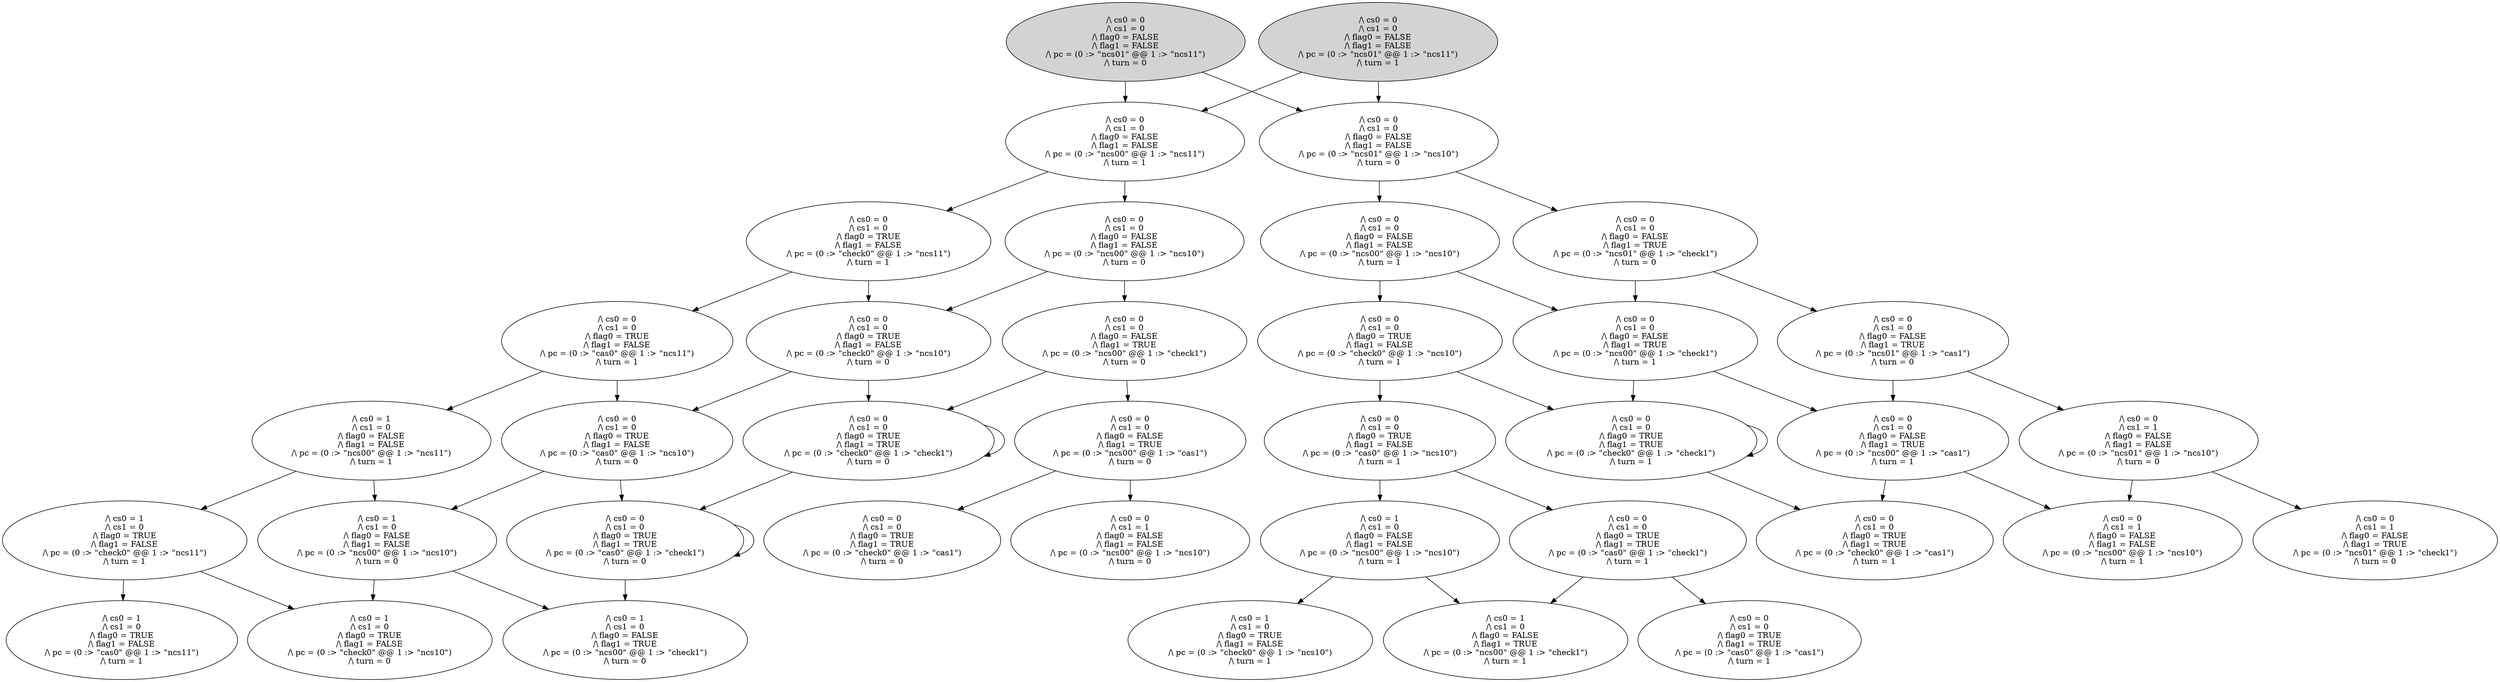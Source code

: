 strict digraph DiskGraph {
7875039515113529332 [style = filled] [label="/\\ cs0 = 0
/\\ cs1 = 0
/\\ flag0 = FALSE
/\\ flag1 = FALSE
/\\ pc = (0 :> \"ncs01\" @@ 1 :> \"ncs11\")
/\\ turn = 0"]
5443567654161384132 [style = filled] [label="/\\ cs0 = 0
/\\ cs1 = 0
/\\ flag0 = FALSE
/\\ flag1 = FALSE
/\\ pc = (0 :> \"ncs01\" @@ 1 :> \"ncs11\")
/\\ turn = 1"]
7875039515113529332 -> 7917929119564942678;
7917929119564942678 [label="/\\ cs0 = 0
/\\ cs1 = 0
/\\ flag0 = FALSE
/\\ flag1 = FALSE
/\\ pc = (0 :> \"ncs00\" @@ 1 :> \"ncs11\")
/\\ turn = 1"];
7875039515113529332 -> -465809376770650052;
-465809376770650052 [label="/\\ cs0 = 0
/\\ cs1 = 0
/\\ flag0 = FALSE
/\\ flag1 = FALSE
/\\ pc = (0 :> \"ncs01\" @@ 1 :> \"ncs10\")
/\\ turn = 0"];
7917929119564942678 -> -5862797677035758635;
-5862797677035758635 [label="/\\ cs0 = 0
/\\ cs1 = 0
/\\ flag0 = TRUE
/\\ flag1 = FALSE
/\\ pc = (0 :> \"check0\" @@ 1 :> \"ncs11\")
/\\ turn = 1"];
7917929119564942678 -> -2314760378725081170;
-2314760378725081170 [label="/\\ cs0 = 0
/\\ cs1 = 0
/\\ flag0 = FALSE
/\\ flag1 = FALSE
/\\ pc = (0 :> \"ncs00\" @@ 1 :> \"ncs10\")
/\\ turn = 0"];
-465809376770650052 -> -494554881094827362;
-494554881094827362 [label="/\\ cs0 = 0
/\\ cs1 = 0
/\\ flag0 = FALSE
/\\ flag1 = FALSE
/\\ pc = (0 :> \"ncs00\" @@ 1 :> \"ncs10\")
/\\ turn = 1"];
-465809376770650052 -> 8374578178865782440;
8374578178865782440 [label="/\\ cs0 = 0
/\\ cs1 = 0
/\\ flag0 = FALSE
/\\ flag1 = TRUE
/\\ pc = (0 :> \"ncs01\" @@ 1 :> \"check1\")
/\\ turn = 0"];
-5862797677035758635 -> -22508382702938342;
-22508382702938342 [label="/\\ cs0 = 0
/\\ cs1 = 0
/\\ flag0 = TRUE
/\\ flag1 = FALSE
/\\ pc = (0 :> \"cas0\" @@ 1 :> \"ncs11\")
/\\ turn = 1"];
-5862797677035758635 -> 2063030939203586349;
2063030939203586349 [label="/\\ cs0 = 0
/\\ cs1 = 0
/\\ flag0 = TRUE
/\\ flag1 = FALSE
/\\ pc = (0 :> \"check0\" @@ 1 :> \"ncs10\")
/\\ turn = 0"];
-2314760378725081170 -> 2063030939203586349;
-2314760378725081170 -> 6561233337089751572;
6561233337089751572 [label="/\\ cs0 = 0
/\\ cs1 = 0
/\\ flag0 = FALSE
/\\ flag1 = TRUE
/\\ pc = (0 :> \"ncs00\" @@ 1 :> \"check1\")
/\\ turn = 0"];
-494554881094827362 -> 4207477999765279773;
4207477999765279773 [label="/\\ cs0 = 0
/\\ cs1 = 0
/\\ flag0 = TRUE
/\\ flag1 = FALSE
/\\ pc = (0 :> \"check0\" @@ 1 :> \"ncs10\")
/\\ turn = 1"];
5443567654161384132 -> 7917929119564942678;
5443567654161384132 -> -465809376770650052;
-494554881094827362 -> 9064764953238857508;
9064764953238857508 [label="/\\ cs0 = 0
/\\ cs1 = 0
/\\ flag0 = FALSE
/\\ flag1 = TRUE
/\\ pc = (0 :> \"ncs00\" @@ 1 :> \"check1\")
/\\ turn = 1"];
8374578178865782440 -> 9064764953238857508;
-22508382702938342 -> -2580947442277683992;
-2580947442277683992 [label="/\\ cs0 = 1
/\\ cs1 = 0
/\\ flag0 = FALSE
/\\ flag1 = FALSE
/\\ pc = (0 :> \"ncs00\" @@ 1 :> \"ncs11\")
/\\ turn = 1"];
8374578178865782440 -> 7599092169107005729;
7599092169107005729 [label="/\\ cs0 = 0
/\\ cs1 = 0
/\\ flag0 = FALSE
/\\ flag1 = TRUE
/\\ pc = (0 :> \"ncs01\" @@ 1 :> \"cas1\")
/\\ turn = 0"];
6561233337089751572 -> 5258376022125435677;
5258376022125435677 [label="/\\ cs0 = 0
/\\ cs1 = 0
/\\ flag0 = TRUE
/\\ flag1 = TRUE
/\\ pc = (0 :> \"check0\" @@ 1 :> \"check1\")
/\\ turn = 0"];
6561233337089751572 -> 93531924523953627;
93531924523953627 [label="/\\ cs0 = 0
/\\ cs1 = 0
/\\ flag0 = FALSE
/\\ flag1 = TRUE
/\\ pc = (0 :> \"ncs00\" @@ 1 :> \"cas1\")
/\\ turn = 0"];
4207477999765279773 -> 7741924013295687890;
7741924013295687890 [label="/\\ cs0 = 0
/\\ cs1 = 0
/\\ flag0 = TRUE
/\\ flag1 = FALSE
/\\ pc = (0 :> \"cas0\" @@ 1 :> \"ncs10\")
/\\ turn = 1"];
4207477999765279773 -> 7942991186102240813;
7942991186102240813 [label="/\\ cs0 = 0
/\\ cs1 = 0
/\\ flag0 = TRUE
/\\ flag1 = TRUE
/\\ pc = (0 :> \"check0\" @@ 1 :> \"check1\")
/\\ turn = 1"];
9064764953238857508 -> 7942991186102240813;
9064764953238857508 -> 2850470209564815595;
2850470209564815595 [label="/\\ cs0 = 0
/\\ cs1 = 0
/\\ flag0 = FALSE
/\\ flag1 = TRUE
/\\ pc = (0 :> \"ncs00\" @@ 1 :> \"cas1\")
/\\ turn = 1"];
-2580947442277683992 -> 3163806278988066629;
3163806278988066629 [label="/\\ cs0 = 1
/\\ cs1 = 0
/\\ flag0 = TRUE
/\\ flag1 = FALSE
/\\ pc = (0 :> \"check0\" @@ 1 :> \"ncs11\")
/\\ turn = 1"];
-2580947442277683992 -> 7938952100691017232;
7938952100691017232 [label="/\\ cs0 = 1
/\\ cs1 = 0
/\\ flag0 = FALSE
/\\ flag1 = FALSE
/\\ pc = (0 :> \"ncs00\" @@ 1 :> \"ncs10\")
/\\ turn = 0"];
-22508382702938342 -> 5598673181840197090;
5598673181840197090 [label="/\\ cs0 = 0
/\\ cs1 = 0
/\\ flag0 = TRUE
/\\ flag1 = FALSE
/\\ pc = (0 :> \"cas0\" @@ 1 :> \"ncs10\")
/\\ turn = 0"];
2063030939203586349 -> 5598673181840197090;
7599092169107005729 -> 2850470209564815595;
7599092169107005729 -> 7412850305182569376;
7412850305182569376 [label="/\\ cs0 = 0
/\\ cs1 = 1
/\\ flag0 = FALSE
/\\ flag1 = FALSE
/\\ pc = (0 :> \"ncs01\" @@ 1 :> \"ncs10\")
/\\ turn = 0"];
5258376022125435677 -> 4105511058691979450;
4105511058691979450 [label="/\\ cs0 = 0
/\\ cs1 = 0
/\\ flag0 = TRUE
/\\ flag1 = TRUE
/\\ pc = (0 :> \"cas0\" @@ 1 :> \"check1\")
/\\ turn = 0"];
2063030939203586349 -> 5258376022125435677;
7741924013295687890 -> 5255278106555343648;
5255278106555343648 [label="/\\ cs0 = 1
/\\ cs1 = 0
/\\ flag0 = FALSE
/\\ flag1 = FALSE
/\\ pc = (0 :> \"ncs00\" @@ 1 :> \"ncs10\")
/\\ turn = 1"];
7741924013295687890 -> 2178363200026502538;
2178363200026502538 [label="/\\ cs0 = 0
/\\ cs1 = 0
/\\ flag0 = TRUE
/\\ flag1 = TRUE
/\\ pc = (0 :> \"cas0\" @@ 1 :> \"check1\")
/\\ turn = 1"];
7942991186102240813 -> 7942991186102240813;
7942991186102240813 -> -7007963536103901676;
-7007963536103901676 [label="/\\ cs0 = 0
/\\ cs1 = 0
/\\ flag0 = TRUE
/\\ flag1 = TRUE
/\\ pc = (0 :> \"check0\" @@ 1 :> \"cas1\")
/\\ turn = 1"];
93531924523953627 -> -5153214133046613212;
-5153214133046613212 [label="/\\ cs0 = 0
/\\ cs1 = 0
/\\ flag0 = TRUE
/\\ flag1 = TRUE
/\\ pc = (0 :> \"check0\" @@ 1 :> \"cas1\")
/\\ turn = 0"];
93531924523953627 -> 4663179954319973426;
4663179954319973426 [label="/\\ cs0 = 0
/\\ cs1 = 1
/\\ flag0 = FALSE
/\\ flag1 = FALSE
/\\ pc = (0 :> \"ncs00\" @@ 1 :> \"ncs10\")
/\\ turn = 0"];
2850470209564815595 -> -7007963536103901676;
2850470209564815595 -> 7382627057230921986;
7382627057230921986 [label="/\\ cs0 = 0
/\\ cs1 = 1
/\\ flag0 = FALSE
/\\ flag1 = FALSE
/\\ pc = (0 :> \"ncs00\" @@ 1 :> \"ncs10\")
/\\ turn = 1"];
3163806278988066629 -> -1573686100788650866;
-1573686100788650866 [label="/\\ cs0 = 1
/\\ cs1 = 0
/\\ flag0 = TRUE
/\\ flag1 = FALSE
/\\ pc = (0 :> \"cas0\" @@ 1 :> \"ncs11\")
/\\ turn = 1"];
3163806278988066629 -> -7355950312321352259;
5598673181840197090 -> 7938952100691017232;
5598673181840197090 -> 4105511058691979450;
7412850305182569376 -> 7382627057230921986;
7412850305182569376 -> 3581643476175903291;
3581643476175903291 [label="/\\ cs0 = 0
/\\ cs1 = 1
/\\ flag0 = FALSE
/\\ flag1 = TRUE
/\\ pc = (0 :> \"ncs01\" @@ 1 :> \"check1\")
/\\ turn = 0"];
4105511058691979450 -> -2430501882111144316;
-2430501882111144316 [label="/\\ cs0 = 1
/\\ cs1 = 0
/\\ flag0 = FALSE
/\\ flag1 = TRUE
/\\ pc = (0 :> \"ncs00\" @@ 1 :> \"check1\")
/\\ turn = 0"];
4105511058691979450 -> 4105511058691979450;
5255278106555343648 -> -4672265339425234803;
-4672265339425234803 [label="/\\ cs0 = 1
/\\ cs1 = 0
/\\ flag0 = TRUE
/\\ flag1 = FALSE
/\\ pc = (0 :> \"check0\" @@ 1 :> \"ncs10\")
/\\ turn = 1"];
5255278106555343648 -> -538265720727678028;
-538265720727678028 [label="/\\ cs0 = 1
/\\ cs1 = 0
/\\ flag0 = FALSE
/\\ flag1 = TRUE
/\\ pc = (0 :> \"ncs00\" @@ 1 :> \"check1\")
/\\ turn = 1"];
2178363200026502538 -> -538265720727678028;
2178363200026502538 -> -1803956981263517756;
-1803956981263517756 [label="/\\ cs0 = 0
/\\ cs1 = 0
/\\ flag0 = TRUE
/\\ flag1 = TRUE
/\\ pc = (0 :> \"cas0\" @@ 1 :> \"cas1\")
/\\ turn = 1"];
5258376022125435677 -> 5258376022125435677;
7938952100691017232 -> -7355950312321352259;
-7355950312321352259 [label="/\\ cs0 = 1
/\\ cs1 = 0
/\\ flag0 = TRUE
/\\ flag1 = FALSE
/\\ pc = (0 :> \"check0\" @@ 1 :> \"ncs10\")
/\\ turn = 0"];
7938952100691017232 -> -2430501882111144316;
}